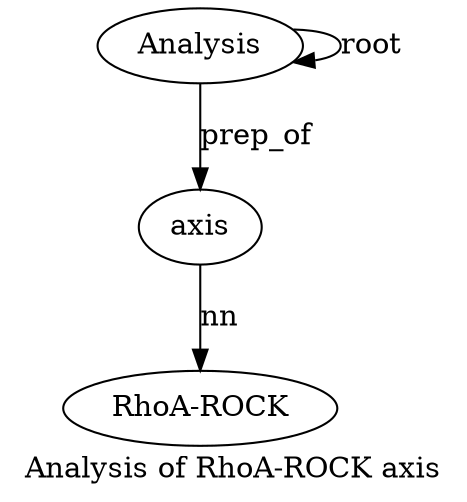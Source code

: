 digraph "Analysis of RhoA-ROCK axis" {
label="Analysis of RhoA-ROCK axis";
Analysis1 [style=filled, fillcolor=white, label=Analysis];
Analysis1 -> Analysis1  [label=root];
axis4 [style=filled, fillcolor=white, label=axis];
"RhoA-ROCK3" [style=filled, fillcolor=white, label="RhoA-ROCK"];
axis4 -> "RhoA-ROCK3"  [label=nn];
Analysis1 -> axis4  [label=prep_of];
}
